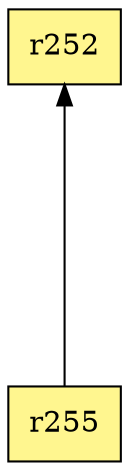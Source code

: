 digraph G {
rankdir=BT;ranksep="2.0";
"r255" [shape=record,fillcolor=khaki1,style=filled,label="{r255}"];
"r252" [shape=record,fillcolor=khaki1,style=filled,label="{r252}"];
"r255" -> "r252"
}